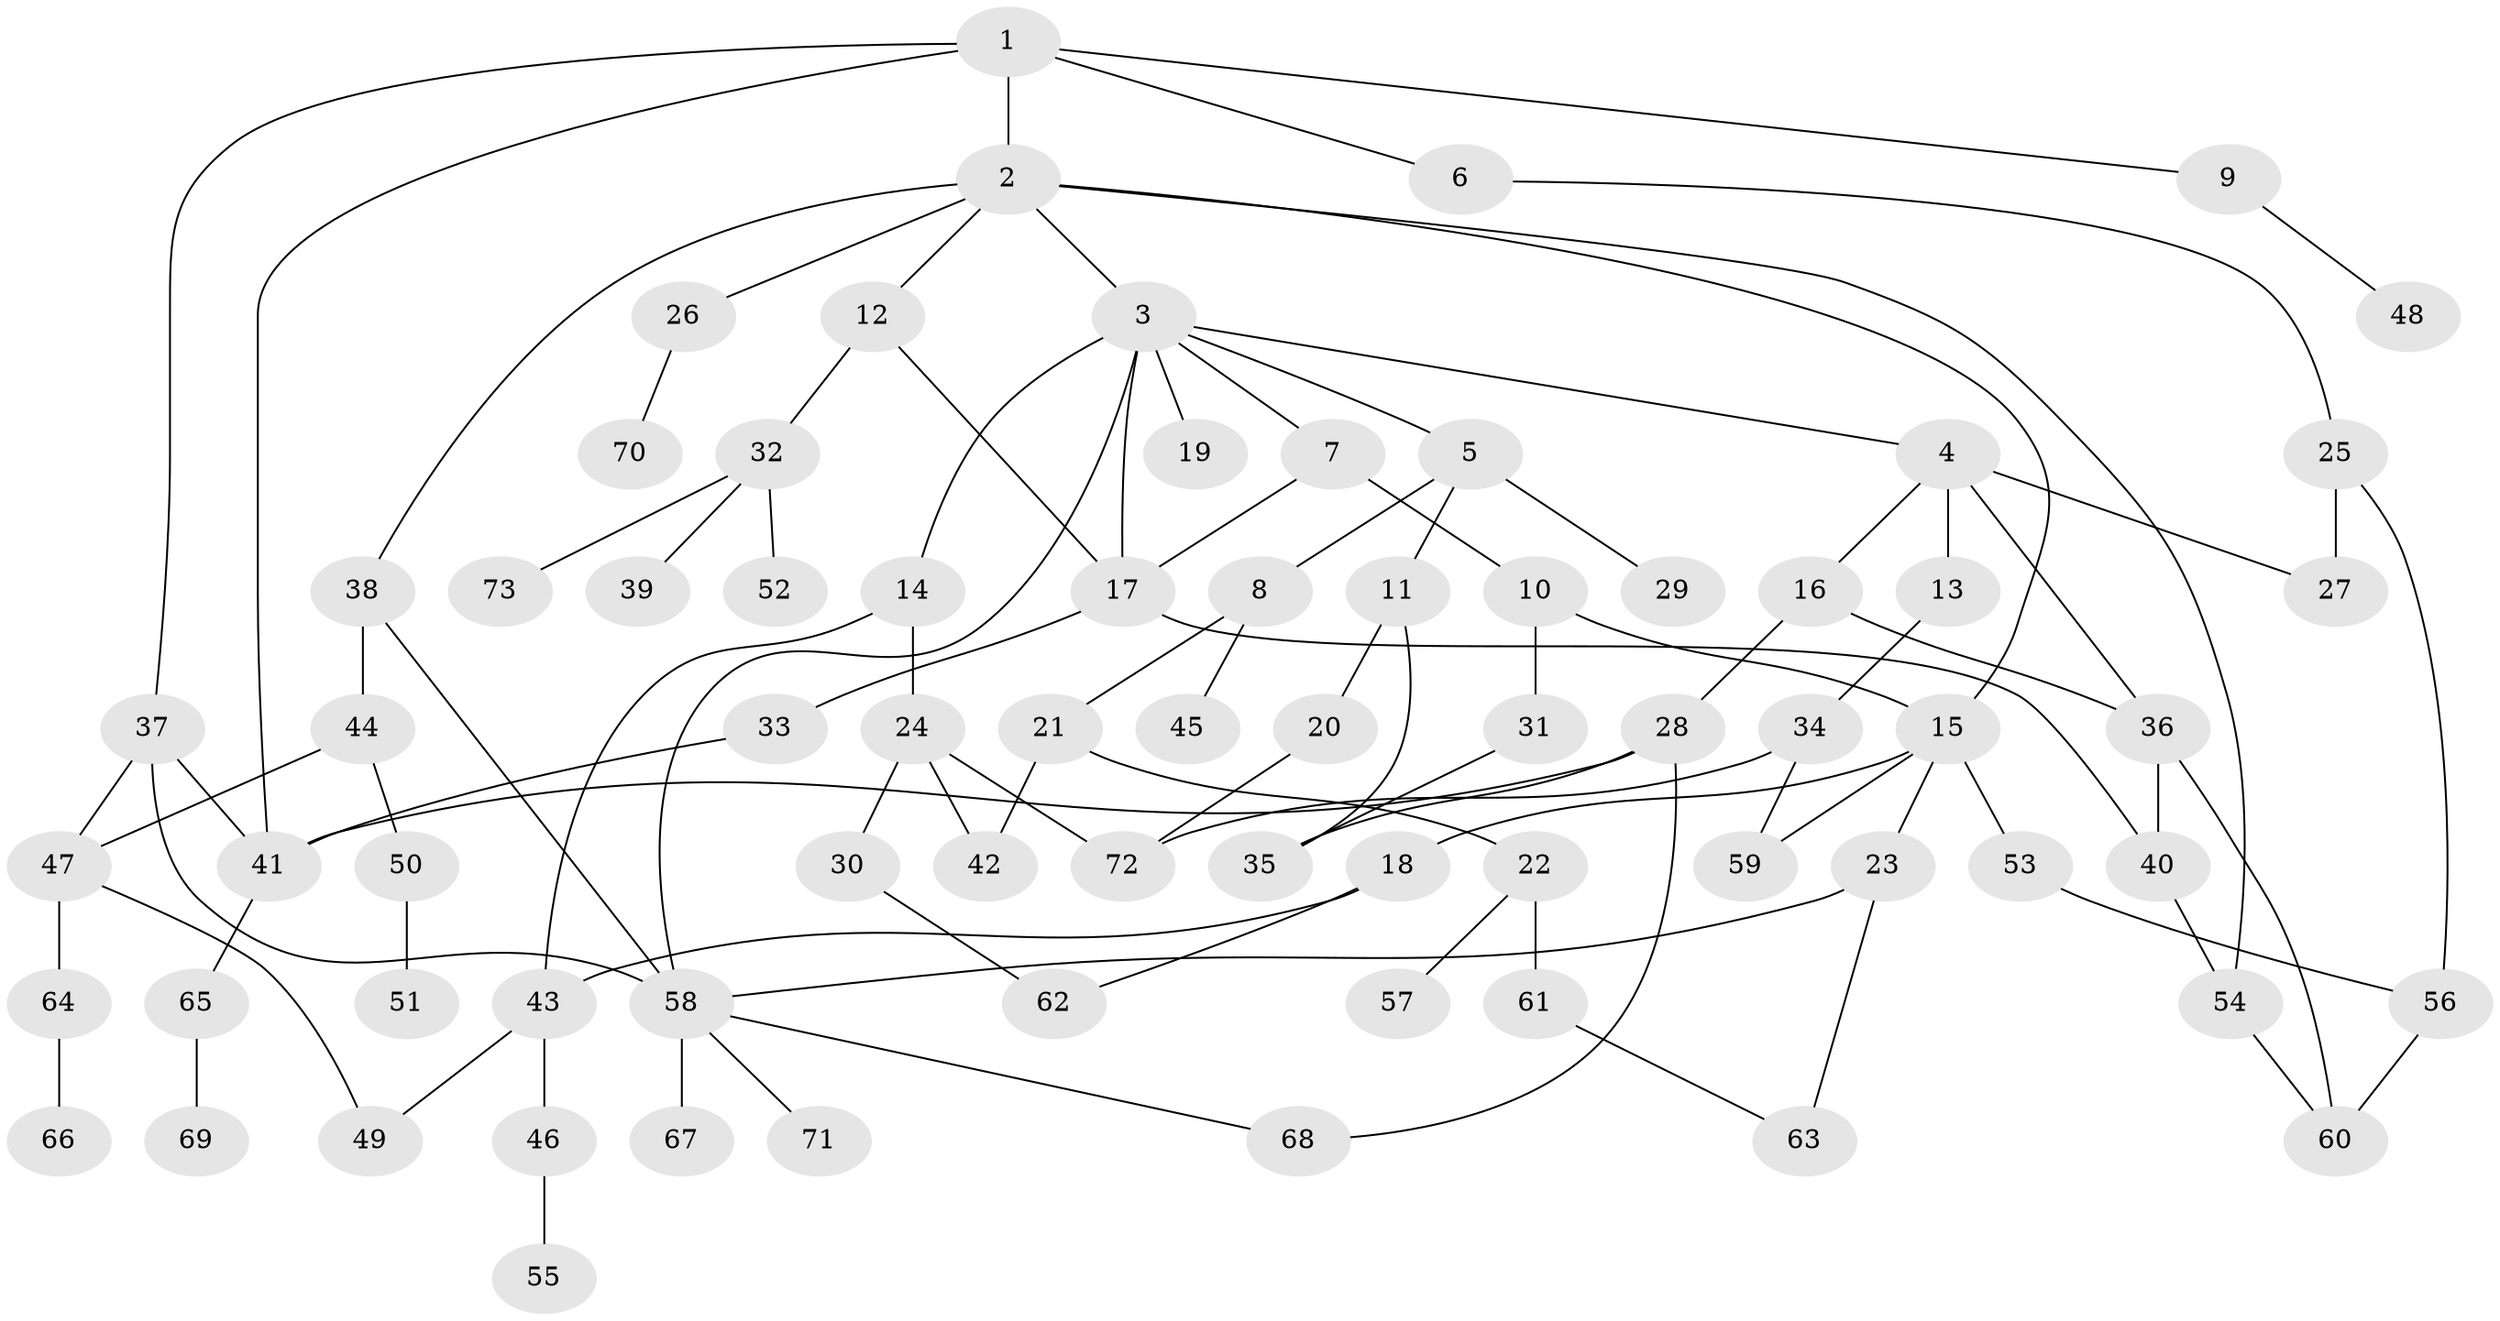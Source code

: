 // coarse degree distribution, {9: 0.05555555555555555, 4: 0.19444444444444445, 1: 0.3611111111111111, 2: 0.2222222222222222, 3: 0.08333333333333333, 5: 0.05555555555555555, 6: 0.027777777777777776}
// Generated by graph-tools (version 1.1) at 2025/45/03/04/25 21:45:17]
// undirected, 73 vertices, 100 edges
graph export_dot {
graph [start="1"]
  node [color=gray90,style=filled];
  1;
  2;
  3;
  4;
  5;
  6;
  7;
  8;
  9;
  10;
  11;
  12;
  13;
  14;
  15;
  16;
  17;
  18;
  19;
  20;
  21;
  22;
  23;
  24;
  25;
  26;
  27;
  28;
  29;
  30;
  31;
  32;
  33;
  34;
  35;
  36;
  37;
  38;
  39;
  40;
  41;
  42;
  43;
  44;
  45;
  46;
  47;
  48;
  49;
  50;
  51;
  52;
  53;
  54;
  55;
  56;
  57;
  58;
  59;
  60;
  61;
  62;
  63;
  64;
  65;
  66;
  67;
  68;
  69;
  70;
  71;
  72;
  73;
  1 -- 2;
  1 -- 6;
  1 -- 9;
  1 -- 37;
  1 -- 41;
  2 -- 3;
  2 -- 12;
  2 -- 15;
  2 -- 26;
  2 -- 38;
  2 -- 54;
  3 -- 4;
  3 -- 5;
  3 -- 7;
  3 -- 14;
  3 -- 19;
  3 -- 58;
  3 -- 17;
  4 -- 13;
  4 -- 16;
  4 -- 27;
  4 -- 36;
  5 -- 8;
  5 -- 11;
  5 -- 29;
  6 -- 25;
  7 -- 10;
  7 -- 17;
  8 -- 21;
  8 -- 45;
  9 -- 48;
  10 -- 31;
  10 -- 15;
  11 -- 20;
  11 -- 35;
  12 -- 17;
  12 -- 32;
  13 -- 34;
  14 -- 24;
  14 -- 43;
  15 -- 18;
  15 -- 23;
  15 -- 53;
  15 -- 59;
  16 -- 28;
  16 -- 36;
  17 -- 33;
  17 -- 40;
  18 -- 62;
  18 -- 43;
  20 -- 72;
  21 -- 22;
  21 -- 42;
  22 -- 57;
  22 -- 61;
  23 -- 63;
  23 -- 58;
  24 -- 30;
  24 -- 42;
  24 -- 72;
  25 -- 56;
  25 -- 27;
  26 -- 70;
  28 -- 68;
  28 -- 35;
  28 -- 41;
  30 -- 62;
  31 -- 35;
  32 -- 39;
  32 -- 52;
  32 -- 73;
  33 -- 41;
  34 -- 59;
  34 -- 72;
  36 -- 40;
  36 -- 60;
  37 -- 47;
  37 -- 41;
  37 -- 58;
  38 -- 44;
  38 -- 58;
  40 -- 54;
  41 -- 65;
  43 -- 46;
  43 -- 49;
  44 -- 47;
  44 -- 50;
  46 -- 55;
  47 -- 64;
  47 -- 49;
  50 -- 51;
  53 -- 56;
  54 -- 60;
  56 -- 60;
  58 -- 67;
  58 -- 71;
  58 -- 68;
  61 -- 63;
  64 -- 66;
  65 -- 69;
}
